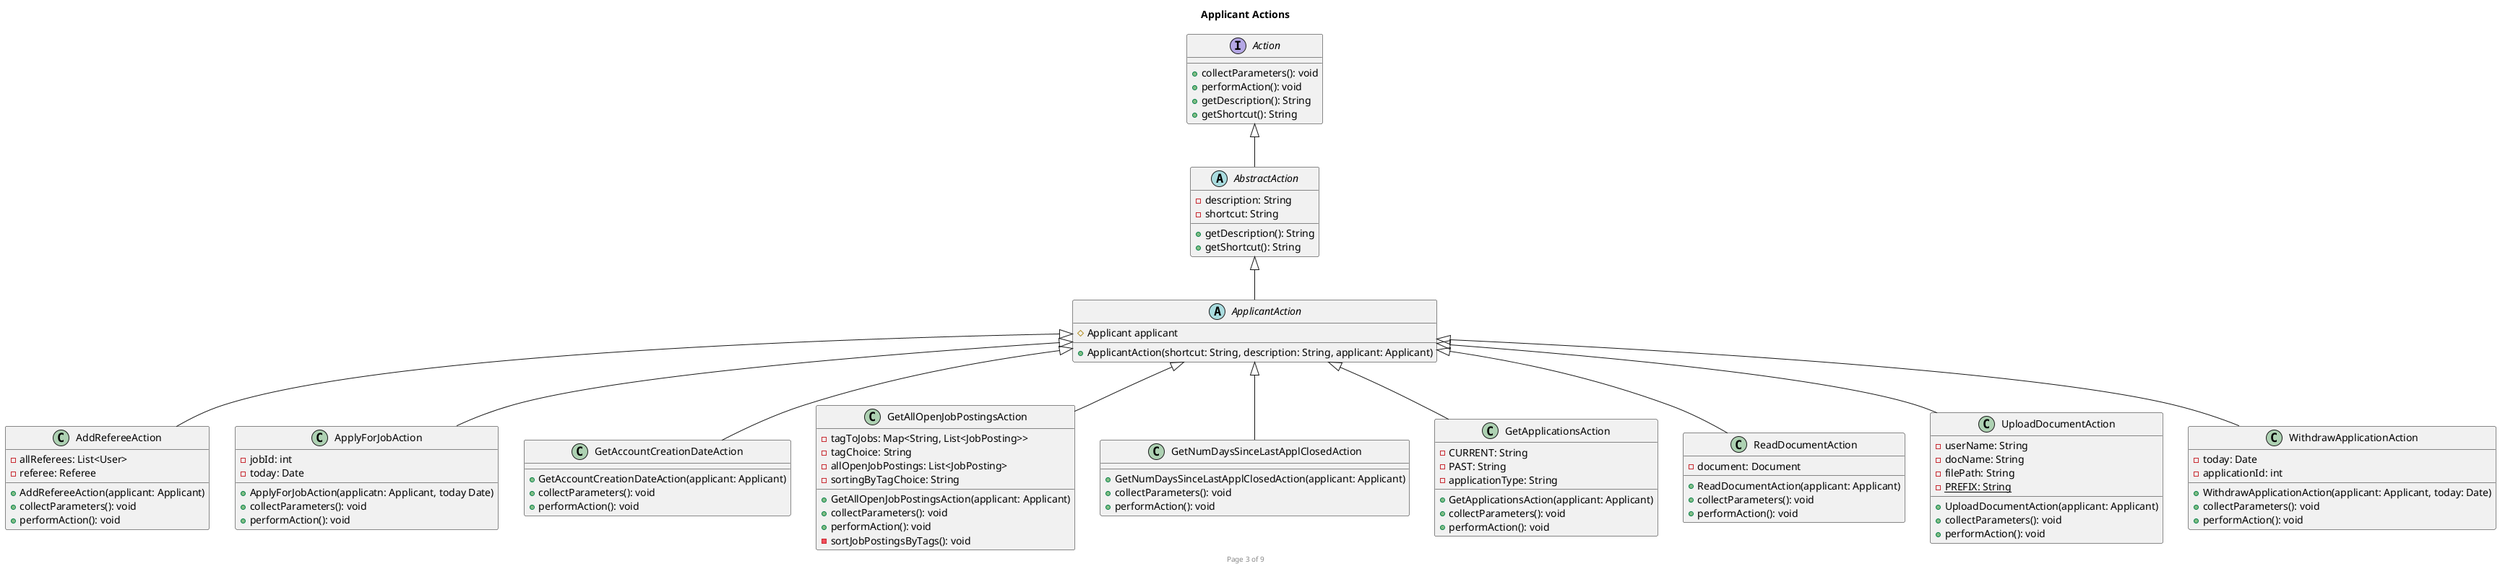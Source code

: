 @startuml
title: Applicant Actions
footer Page 3 of 9

Action <|-- AbstractAction
AbstractAction <|-- ApplicantAction
ApplicantAction <|-- AddRefereeAction
ApplicantAction <|-- ApplyForJobAction
ApplicantAction <|-- GetAccountCreationDateAction
ApplicantAction <|-- GetAllOpenJobPostingsAction
ApplicantAction <|-- GetNumDaysSinceLastApplClosedAction
ApplicantAction <|-- GetApplicationsAction
ApplicantAction <|-- ReadDocumentAction
ApplicantAction <|-- UploadDocumentAction
ApplicantAction <|-- WithdrawApplicationAction

interface Action {
    + collectParameters(): void
    + performAction(): void
    + getDescription(): String
    + getShortcut(): String
}

abstract class AbstractAction {
    - description: String
    - shortcut: String
    + getDescription(): String
    + getShortcut(): String
}

abstract class ApplicantAction {
    # Applicant applicant
    + ApplicantAction(shortcut: String, description: String, applicant: Applicant)
}

class AddRefereeAction {
    - allReferees: List<User>
    - referee: Referee
    + AddRefereeAction(applicant: Applicant)
    + collectParameters(): void
    + performAction(): void
}

class ApplyForJobAction {
    - jobId: int
    - today: Date
    + ApplyForJobAction(applicatn: Applicant, today Date)
    + collectParameters(): void
    + performAction(): void
}

class GetAccountCreationDateAction {
    + GetAccountCreationDateAction(applicant: Applicant)
    + collectParameters(): void
    + performAction(): void
}

class GetAllOpenJobPostingsAction {
    - tagToJobs: Map<String, List<JobPosting>>
    - tagChoice: String
    - allOpenJobPostings: List<JobPosting>
    - sortingByTagChoice: String
    + GetAllOpenJobPostingsAction(applicant: Applicant)
    + collectParameters(): void
    + performAction(): void
    - sortJobPostingsByTags(): void
}

class GetNumDaysSinceLastApplClosedAction {
    + GetNumDaysSinceLastApplClosedAction(applicant: Applicant)
    + collectParameters(): void
    + performAction(): void
}

class GetApplicationsAction {
    - CURRENT: String
    - PAST: String
    - applicationType: String
    + GetApplicationsAction(applicant: Applicant)
    + collectParameters(): void
    + performAction(): void
}

class ReadDocumentAction {
    - document: Document
    + ReadDocumentAction(applicant: Applicant)
    + collectParameters(): void
    + performAction(): void
}

class UploadDocumentAction {
    - userName: String
    - docName: String
    - filePath: String
    - {static} PREFIX: String
    + UploadDocumentAction(applicant: Applicant)
    + collectParameters(): void
    + performAction(): void
}

class WithdrawApplicationAction {
    - today: Date
    - applicationId: int
    + WithdrawApplicationAction(applicant: Applicant, today: Date)
    + collectParameters(): void
    + performAction(): void
}
@enduml
